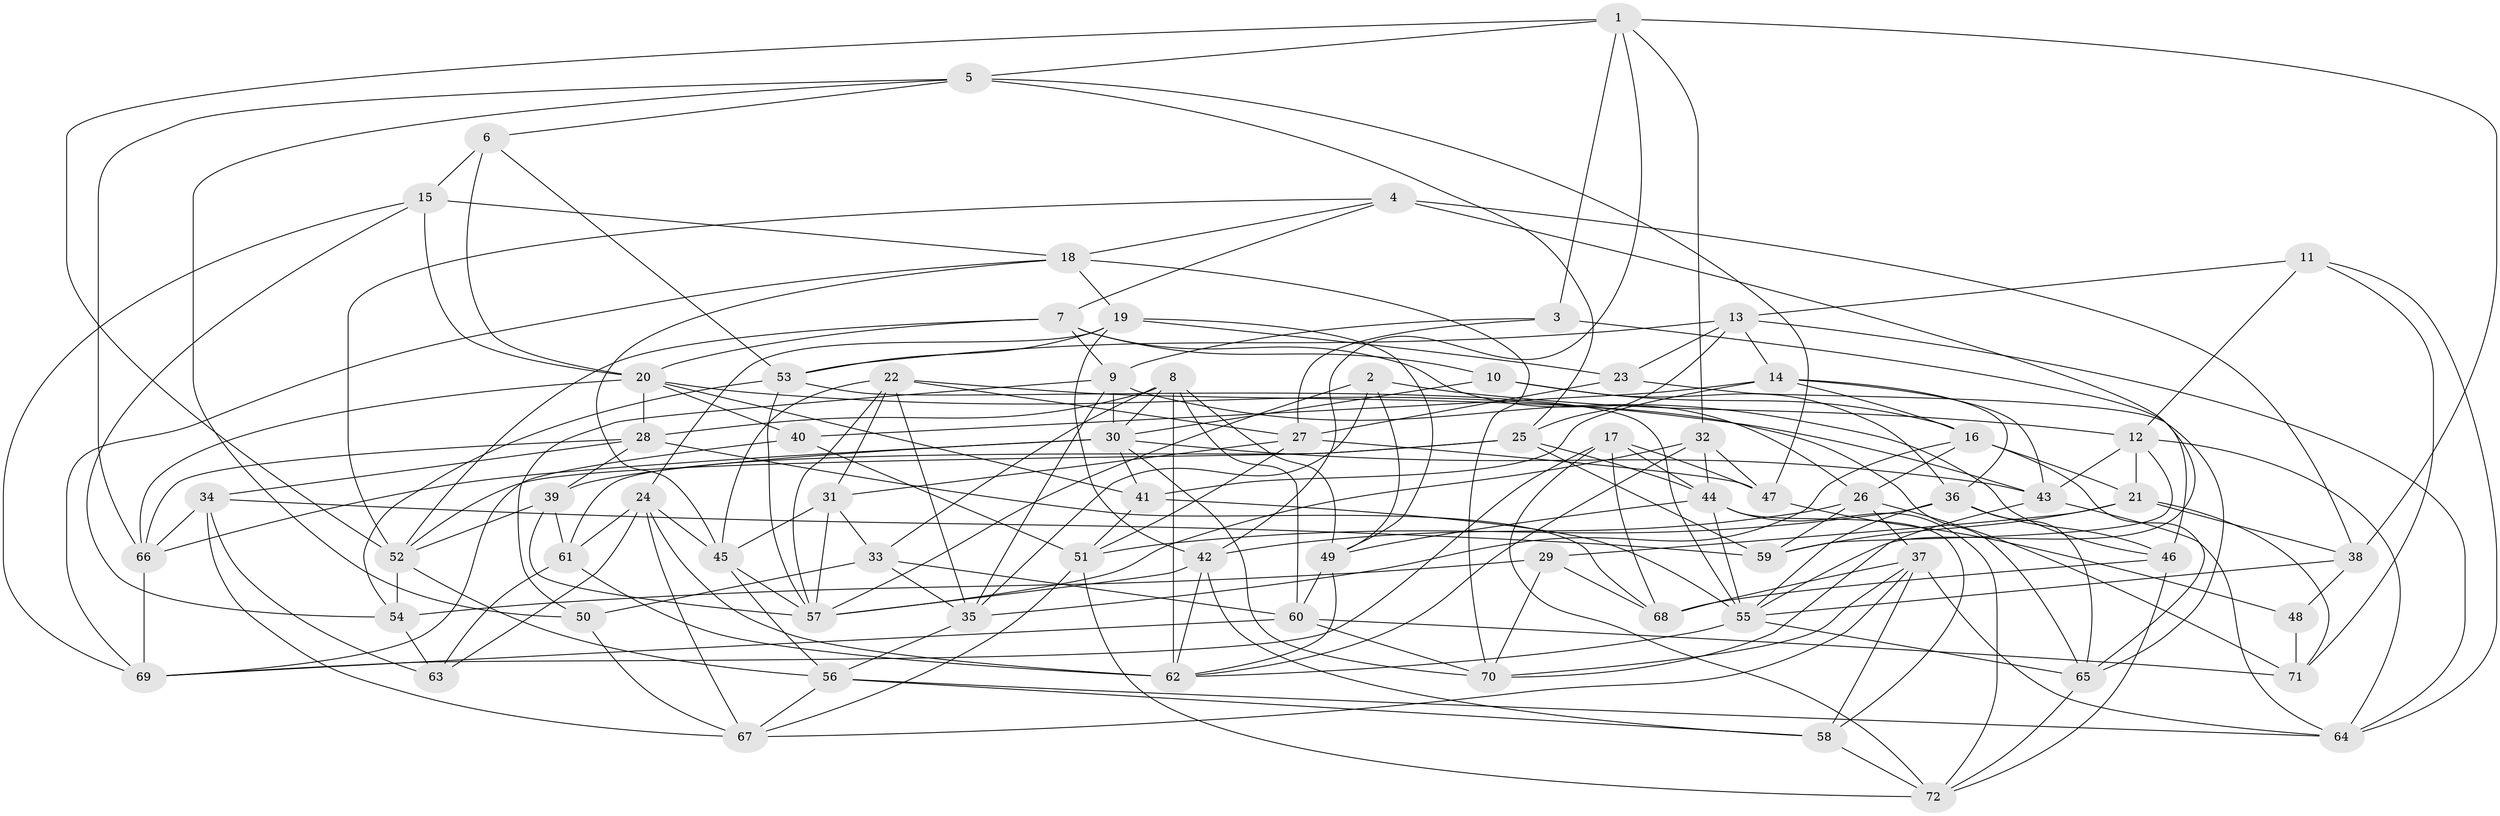 // original degree distribution, {4: 1.0}
// Generated by graph-tools (version 1.1) at 2025/03/03/09/25 03:03:02]
// undirected, 72 vertices, 201 edges
graph export_dot {
graph [start="1"]
  node [color=gray90,style=filled];
  1;
  2;
  3;
  4;
  5;
  6;
  7;
  8;
  9;
  10;
  11;
  12;
  13;
  14;
  15;
  16;
  17;
  18;
  19;
  20;
  21;
  22;
  23;
  24;
  25;
  26;
  27;
  28;
  29;
  30;
  31;
  32;
  33;
  34;
  35;
  36;
  37;
  38;
  39;
  40;
  41;
  42;
  43;
  44;
  45;
  46;
  47;
  48;
  49;
  50;
  51;
  52;
  53;
  54;
  55;
  56;
  57;
  58;
  59;
  60;
  61;
  62;
  63;
  64;
  65;
  66;
  67;
  68;
  69;
  70;
  71;
  72;
  1 -- 3 [weight=1.0];
  1 -- 5 [weight=1.0];
  1 -- 32 [weight=1.0];
  1 -- 38 [weight=1.0];
  1 -- 42 [weight=1.0];
  1 -- 52 [weight=1.0];
  2 -- 12 [weight=1.0];
  2 -- 35 [weight=1.0];
  2 -- 49 [weight=1.0];
  2 -- 57 [weight=1.0];
  3 -- 9 [weight=1.0];
  3 -- 27 [weight=1.0];
  3 -- 46 [weight=1.0];
  4 -- 7 [weight=1.0];
  4 -- 18 [weight=1.0];
  4 -- 38 [weight=2.0];
  4 -- 52 [weight=1.0];
  4 -- 55 [weight=1.0];
  5 -- 6 [weight=1.0];
  5 -- 25 [weight=1.0];
  5 -- 47 [weight=1.0];
  5 -- 50 [weight=1.0];
  5 -- 66 [weight=1.0];
  6 -- 15 [weight=1.0];
  6 -- 20 [weight=1.0];
  6 -- 53 [weight=1.0];
  7 -- 9 [weight=1.0];
  7 -- 10 [weight=1.0];
  7 -- 20 [weight=1.0];
  7 -- 26 [weight=1.0];
  7 -- 52 [weight=1.0];
  8 -- 28 [weight=1.0];
  8 -- 30 [weight=1.0];
  8 -- 33 [weight=1.0];
  8 -- 49 [weight=1.0];
  8 -- 60 [weight=1.0];
  8 -- 62 [weight=1.0];
  9 -- 30 [weight=1.0];
  9 -- 35 [weight=1.0];
  9 -- 46 [weight=1.0];
  9 -- 50 [weight=1.0];
  10 -- 16 [weight=1.0];
  10 -- 30 [weight=1.0];
  10 -- 36 [weight=1.0];
  11 -- 12 [weight=1.0];
  11 -- 13 [weight=1.0];
  11 -- 64 [weight=1.0];
  11 -- 71 [weight=1.0];
  12 -- 21 [weight=1.0];
  12 -- 43 [weight=1.0];
  12 -- 59 [weight=1.0];
  12 -- 64 [weight=1.0];
  13 -- 14 [weight=1.0];
  13 -- 23 [weight=1.0];
  13 -- 25 [weight=1.0];
  13 -- 53 [weight=1.0];
  13 -- 64 [weight=1.0];
  14 -- 16 [weight=1.0];
  14 -- 36 [weight=1.0];
  14 -- 40 [weight=1.0];
  14 -- 41 [weight=1.0];
  14 -- 43 [weight=1.0];
  15 -- 18 [weight=1.0];
  15 -- 20 [weight=2.0];
  15 -- 54 [weight=1.0];
  15 -- 69 [weight=1.0];
  16 -- 21 [weight=1.0];
  16 -- 26 [weight=1.0];
  16 -- 35 [weight=1.0];
  16 -- 65 [weight=1.0];
  17 -- 44 [weight=1.0];
  17 -- 47 [weight=2.0];
  17 -- 68 [weight=1.0];
  17 -- 69 [weight=1.0];
  17 -- 72 [weight=1.0];
  18 -- 19 [weight=1.0];
  18 -- 45 [weight=1.0];
  18 -- 69 [weight=1.0];
  18 -- 70 [weight=1.0];
  19 -- 23 [weight=1.0];
  19 -- 24 [weight=1.0];
  19 -- 42 [weight=1.0];
  19 -- 49 [weight=1.0];
  19 -- 53 [weight=1.0];
  20 -- 28 [weight=1.0];
  20 -- 40 [weight=1.0];
  20 -- 41 [weight=2.0];
  20 -- 43 [weight=1.0];
  20 -- 66 [weight=1.0];
  21 -- 29 [weight=1.0];
  21 -- 38 [weight=1.0];
  21 -- 59 [weight=1.0];
  21 -- 71 [weight=1.0];
  22 -- 27 [weight=1.0];
  22 -- 31 [weight=1.0];
  22 -- 35 [weight=1.0];
  22 -- 45 [weight=1.0];
  22 -- 57 [weight=1.0];
  22 -- 65 [weight=1.0];
  23 -- 27 [weight=1.0];
  23 -- 65 [weight=1.0];
  24 -- 45 [weight=1.0];
  24 -- 61 [weight=1.0];
  24 -- 62 [weight=1.0];
  24 -- 63 [weight=1.0];
  24 -- 67 [weight=1.0];
  25 -- 44 [weight=1.0];
  25 -- 52 [weight=1.0];
  25 -- 59 [weight=1.0];
  25 -- 61 [weight=1.0];
  26 -- 37 [weight=1.0];
  26 -- 42 [weight=1.0];
  26 -- 59 [weight=1.0];
  26 -- 71 [weight=1.0];
  27 -- 31 [weight=1.0];
  27 -- 47 [weight=1.0];
  27 -- 51 [weight=1.0];
  28 -- 34 [weight=1.0];
  28 -- 39 [weight=1.0];
  28 -- 66 [weight=1.0];
  28 -- 68 [weight=1.0];
  29 -- 54 [weight=1.0];
  29 -- 68 [weight=1.0];
  29 -- 70 [weight=1.0];
  30 -- 39 [weight=1.0];
  30 -- 41 [weight=1.0];
  30 -- 43 [weight=1.0];
  30 -- 66 [weight=1.0];
  30 -- 70 [weight=1.0];
  31 -- 33 [weight=2.0];
  31 -- 45 [weight=1.0];
  31 -- 57 [weight=1.0];
  32 -- 44 [weight=1.0];
  32 -- 47 [weight=1.0];
  32 -- 57 [weight=1.0];
  32 -- 62 [weight=2.0];
  33 -- 35 [weight=1.0];
  33 -- 50 [weight=1.0];
  33 -- 60 [weight=1.0];
  34 -- 59 [weight=2.0];
  34 -- 63 [weight=1.0];
  34 -- 66 [weight=1.0];
  34 -- 67 [weight=1.0];
  35 -- 56 [weight=1.0];
  36 -- 46 [weight=1.0];
  36 -- 51 [weight=1.0];
  36 -- 55 [weight=1.0];
  36 -- 65 [weight=1.0];
  37 -- 58 [weight=1.0];
  37 -- 64 [weight=1.0];
  37 -- 67 [weight=1.0];
  37 -- 68 [weight=1.0];
  37 -- 70 [weight=1.0];
  38 -- 48 [weight=1.0];
  38 -- 55 [weight=1.0];
  39 -- 52 [weight=1.0];
  39 -- 57 [weight=1.0];
  39 -- 61 [weight=2.0];
  40 -- 51 [weight=1.0];
  40 -- 69 [weight=1.0];
  41 -- 51 [weight=1.0];
  41 -- 55 [weight=1.0];
  42 -- 57 [weight=1.0];
  42 -- 58 [weight=1.0];
  42 -- 62 [weight=1.0];
  43 -- 64 [weight=1.0];
  43 -- 70 [weight=1.0];
  44 -- 49 [weight=1.0];
  44 -- 55 [weight=1.0];
  44 -- 58 [weight=2.0];
  44 -- 72 [weight=1.0];
  45 -- 56 [weight=1.0];
  45 -- 57 [weight=1.0];
  46 -- 68 [weight=2.0];
  46 -- 72 [weight=1.0];
  47 -- 48 [weight=1.0];
  48 -- 71 [weight=2.0];
  49 -- 60 [weight=1.0];
  49 -- 62 [weight=1.0];
  50 -- 67 [weight=1.0];
  51 -- 67 [weight=1.0];
  51 -- 72 [weight=1.0];
  52 -- 54 [weight=2.0];
  52 -- 56 [weight=1.0];
  53 -- 54 [weight=1.0];
  53 -- 55 [weight=1.0];
  53 -- 57 [weight=1.0];
  54 -- 63 [weight=1.0];
  55 -- 62 [weight=1.0];
  55 -- 65 [weight=1.0];
  56 -- 58 [weight=1.0];
  56 -- 64 [weight=1.0];
  56 -- 67 [weight=1.0];
  58 -- 72 [weight=1.0];
  60 -- 69 [weight=1.0];
  60 -- 70 [weight=1.0];
  60 -- 71 [weight=1.0];
  61 -- 62 [weight=1.0];
  61 -- 63 [weight=1.0];
  65 -- 72 [weight=1.0];
  66 -- 69 [weight=1.0];
}
